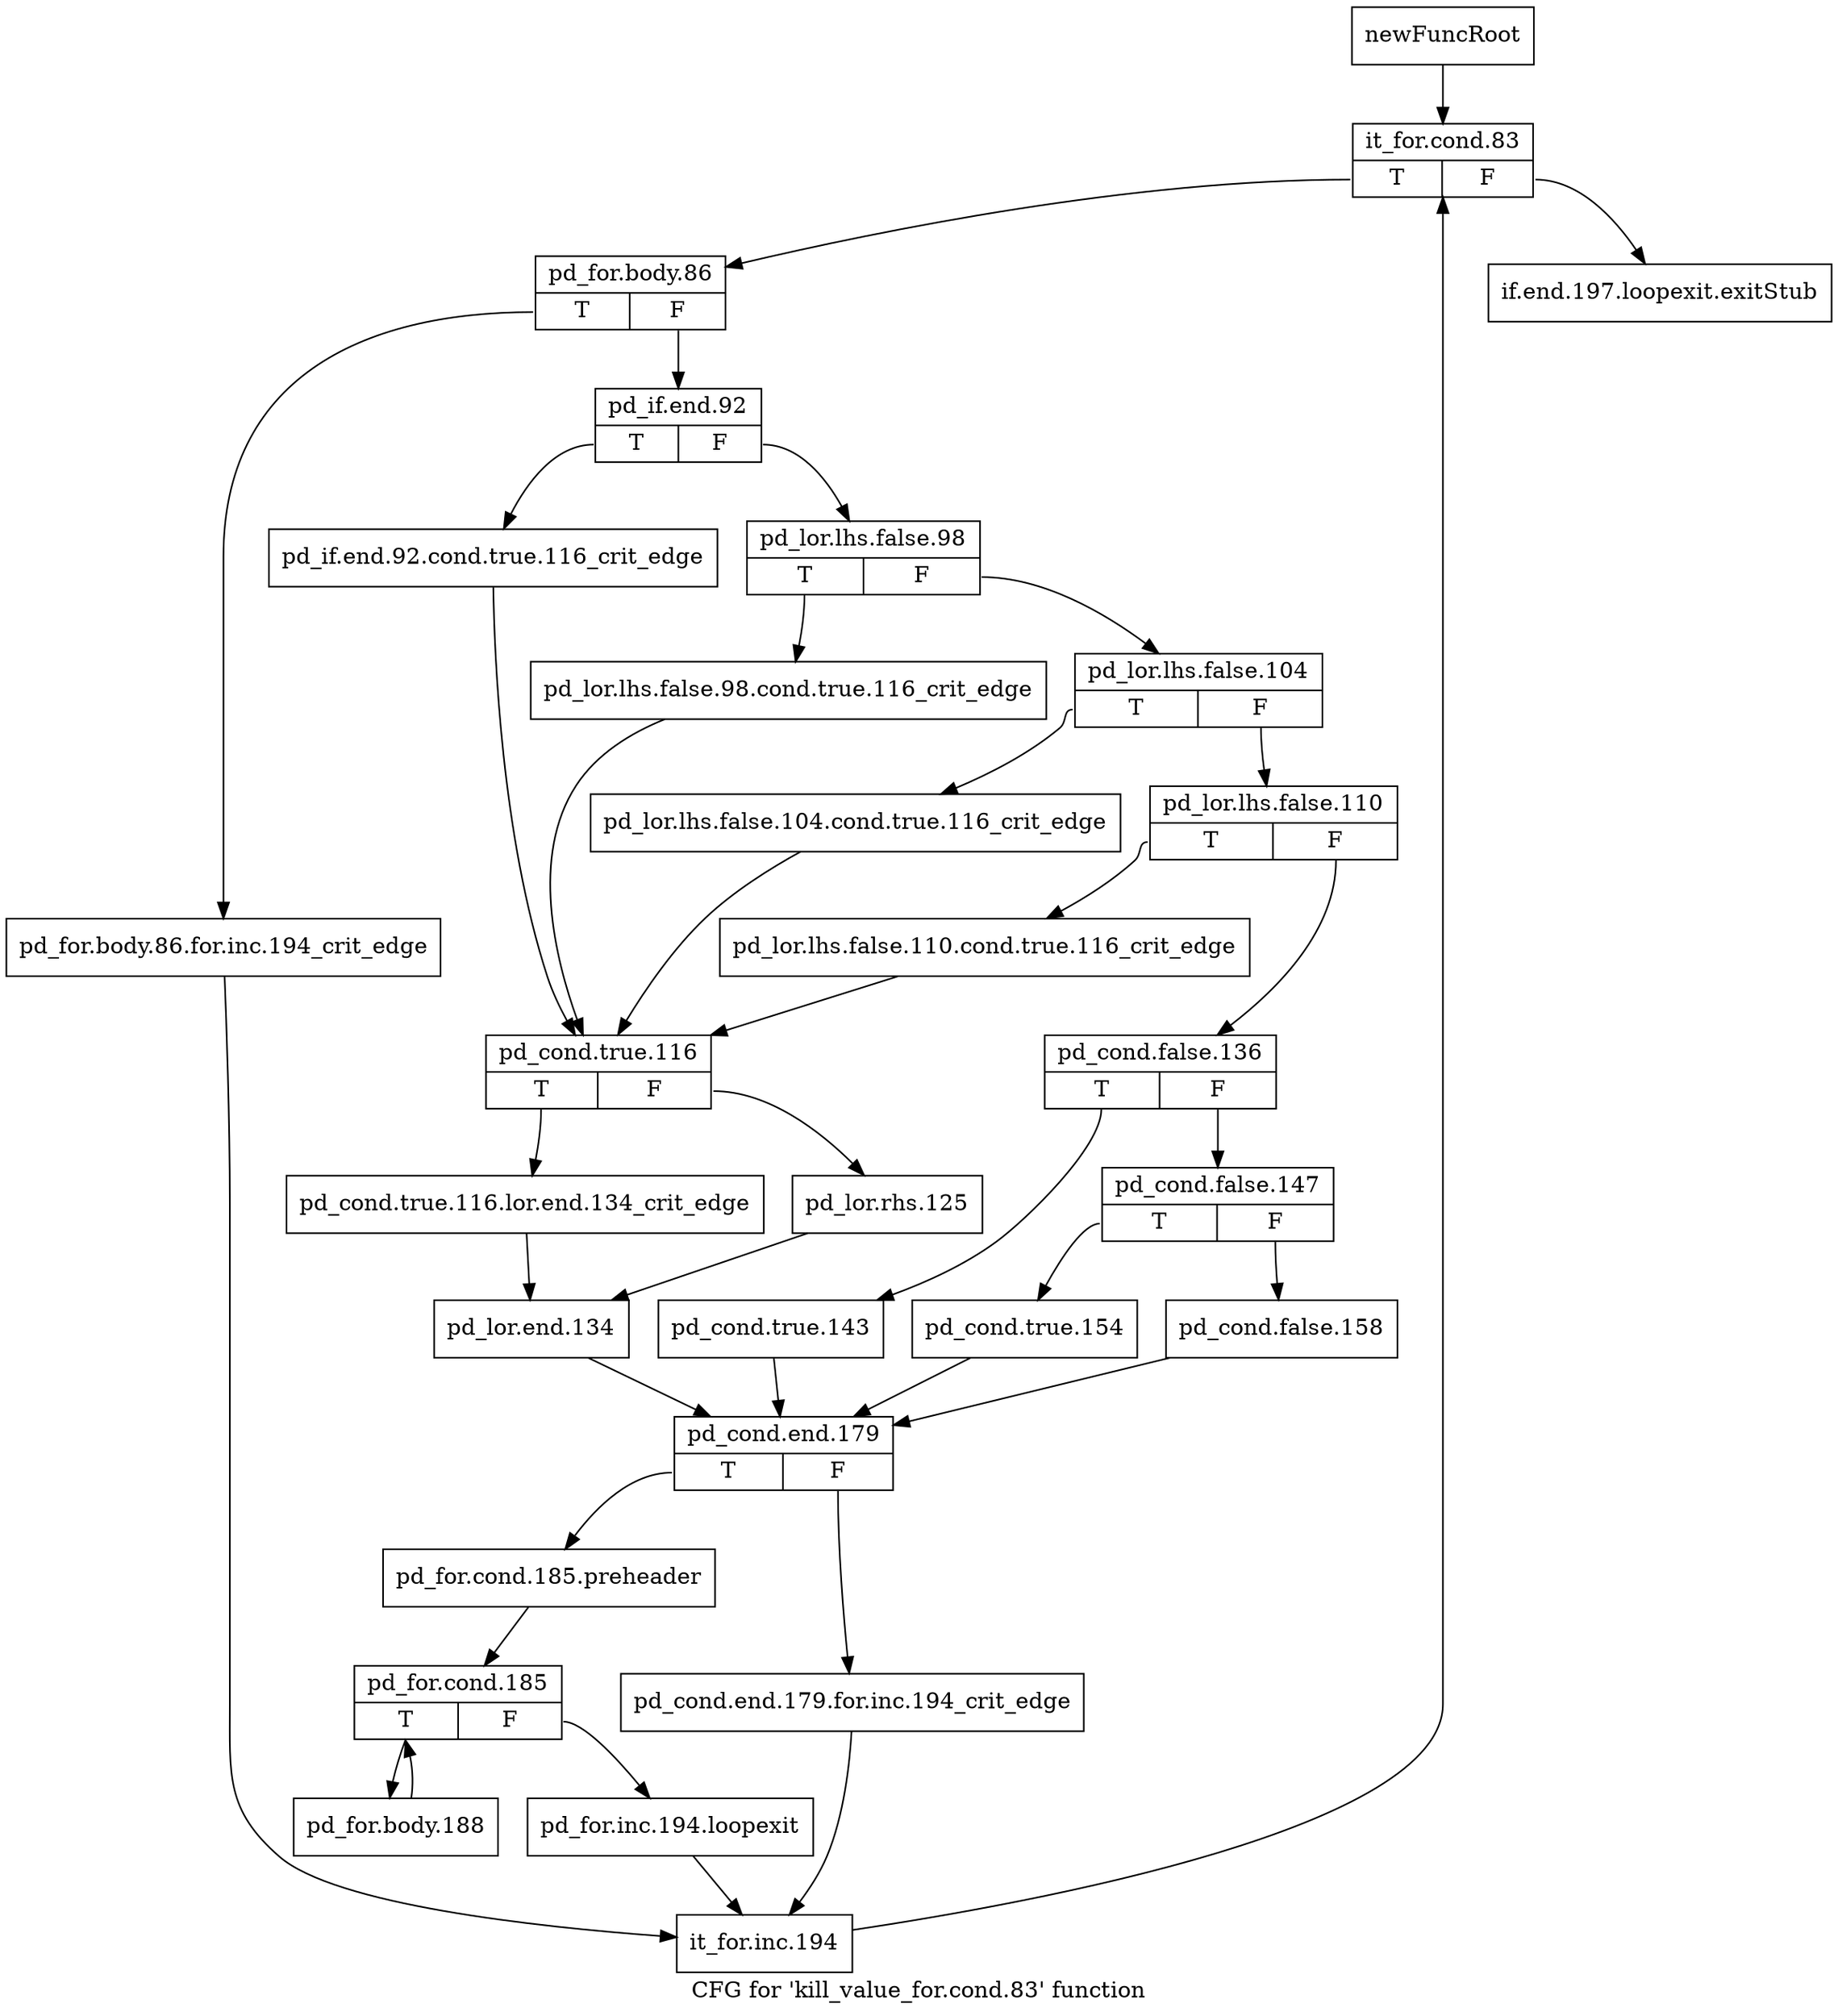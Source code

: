 digraph "CFG for 'kill_value_for.cond.83' function" {
	label="CFG for 'kill_value_for.cond.83' function";

	Node0xbb082c0 [shape=record,label="{newFuncRoot}"];
	Node0xbb082c0 -> Node0xbb08360;
	Node0xbb08310 [shape=record,label="{if.end.197.loopexit.exitStub}"];
	Node0xbb08360 [shape=record,label="{it_for.cond.83|{<s0>T|<s1>F}}"];
	Node0xbb08360:s0 -> Node0xbb083b0;
	Node0xbb08360:s1 -> Node0xbb08310;
	Node0xbb083b0 [shape=record,label="{pd_for.body.86|{<s0>T|<s1>F}}"];
	Node0xbb083b0:s0 -> Node0xbb2a8c0;
	Node0xbb083b0:s1 -> Node0xbb08400;
	Node0xbb08400 [shape=record,label="{pd_if.end.92|{<s0>T|<s1>F}}"];
	Node0xbb08400:s0 -> Node0xbb2a550;
	Node0xbb08400:s1 -> Node0xbb08450;
	Node0xbb08450 [shape=record,label="{pd_lor.lhs.false.98|{<s0>T|<s1>F}}"];
	Node0xbb08450:s0 -> Node0xbb2a500;
	Node0xbb08450:s1 -> Node0xbb084a0;
	Node0xbb084a0 [shape=record,label="{pd_lor.lhs.false.104|{<s0>T|<s1>F}}"];
	Node0xbb084a0:s0 -> Node0xbb2a4b0;
	Node0xbb084a0:s1 -> Node0xbb084f0;
	Node0xbb084f0 [shape=record,label="{pd_lor.lhs.false.110|{<s0>T|<s1>F}}"];
	Node0xbb084f0:s0 -> Node0xbb2a460;
	Node0xbb084f0:s1 -> Node0xbb08540;
	Node0xbb08540 [shape=record,label="{pd_cond.false.136|{<s0>T|<s1>F}}"];
	Node0xbb08540:s0 -> Node0xbb2a410;
	Node0xbb08540:s1 -> Node0xbb08590;
	Node0xbb08590 [shape=record,label="{pd_cond.false.147|{<s0>T|<s1>F}}"];
	Node0xbb08590:s0 -> Node0xbb2a3c0;
	Node0xbb08590:s1 -> Node0xbb2a370;
	Node0xbb2a370 [shape=record,label="{pd_cond.false.158}"];
	Node0xbb2a370 -> Node0xbb2a6e0;
	Node0xbb2a3c0 [shape=record,label="{pd_cond.true.154}"];
	Node0xbb2a3c0 -> Node0xbb2a6e0;
	Node0xbb2a410 [shape=record,label="{pd_cond.true.143}"];
	Node0xbb2a410 -> Node0xbb2a6e0;
	Node0xbb2a460 [shape=record,label="{pd_lor.lhs.false.110.cond.true.116_crit_edge}"];
	Node0xbb2a460 -> Node0xbb2a5a0;
	Node0xbb2a4b0 [shape=record,label="{pd_lor.lhs.false.104.cond.true.116_crit_edge}"];
	Node0xbb2a4b0 -> Node0xbb2a5a0;
	Node0xbb2a500 [shape=record,label="{pd_lor.lhs.false.98.cond.true.116_crit_edge}"];
	Node0xbb2a500 -> Node0xbb2a5a0;
	Node0xbb2a550 [shape=record,label="{pd_if.end.92.cond.true.116_crit_edge}"];
	Node0xbb2a550 -> Node0xbb2a5a0;
	Node0xbb2a5a0 [shape=record,label="{pd_cond.true.116|{<s0>T|<s1>F}}"];
	Node0xbb2a5a0:s0 -> Node0xbb2a640;
	Node0xbb2a5a0:s1 -> Node0xbb2a5f0;
	Node0xbb2a5f0 [shape=record,label="{pd_lor.rhs.125}"];
	Node0xbb2a5f0 -> Node0xbb2a690;
	Node0xbb2a640 [shape=record,label="{pd_cond.true.116.lor.end.134_crit_edge}"];
	Node0xbb2a640 -> Node0xbb2a690;
	Node0xbb2a690 [shape=record,label="{pd_lor.end.134}"];
	Node0xbb2a690 -> Node0xbb2a6e0;
	Node0xbb2a6e0 [shape=record,label="{pd_cond.end.179|{<s0>T|<s1>F}}"];
	Node0xbb2a6e0:s0 -> Node0xbb2a780;
	Node0xbb2a6e0:s1 -> Node0xbb2a730;
	Node0xbb2a730 [shape=record,label="{pd_cond.end.179.for.inc.194_crit_edge}"];
	Node0xbb2a730 -> Node0xbb2a910;
	Node0xbb2a780 [shape=record,label="{pd_for.cond.185.preheader}"];
	Node0xbb2a780 -> Node0xbb2a7d0;
	Node0xbb2a7d0 [shape=record,label="{pd_for.cond.185|{<s0>T|<s1>F}}"];
	Node0xbb2a7d0:s0 -> Node0xbb2a870;
	Node0xbb2a7d0:s1 -> Node0xbb2a820;
	Node0xbb2a820 [shape=record,label="{pd_for.inc.194.loopexit}"];
	Node0xbb2a820 -> Node0xbb2a910;
	Node0xbb2a870 [shape=record,label="{pd_for.body.188}"];
	Node0xbb2a870 -> Node0xbb2a7d0;
	Node0xbb2a8c0 [shape=record,label="{pd_for.body.86.for.inc.194_crit_edge}"];
	Node0xbb2a8c0 -> Node0xbb2a910;
	Node0xbb2a910 [shape=record,label="{it_for.inc.194}"];
	Node0xbb2a910 -> Node0xbb08360;
}
